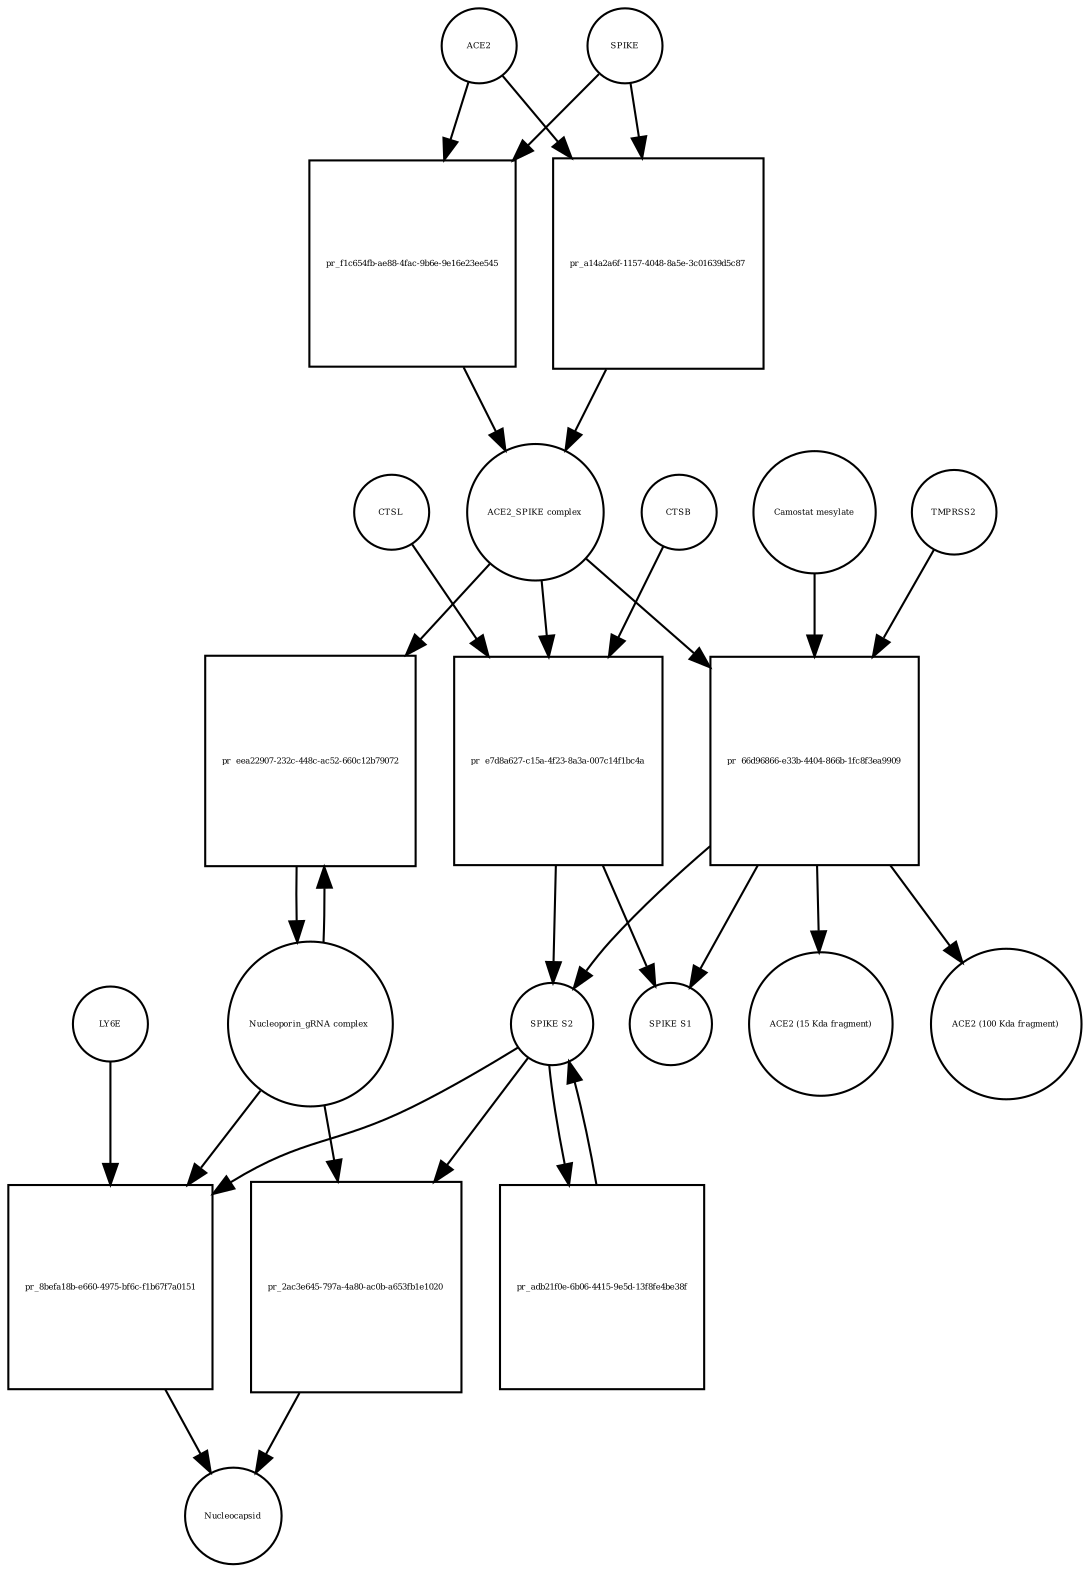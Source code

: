 strict digraph  {
ACE2 [annotation="", bipartite=0, cls=macromolecule, fontsize=4, label=ACE2, shape=circle];
"pr_f1c654fb-ae88-4fac-9b6e-9e16e23ee545" [annotation="", bipartite=1, cls=process, fontsize=4, label="pr_f1c654fb-ae88-4fac-9b6e-9e16e23ee545", shape=square];
"ACE2_SPIKE complex" [annotation="", bipartite=0, cls=complex, fontsize=4, label="ACE2_SPIKE complex", shape=circle];
SPIKE [annotation="", bipartite=0, cls="macromolecule multimer", fontsize=4, label=SPIKE, shape=circle];
"Nucleoporin_gRNA complex " [annotation="", bipartite=0, cls=complex, fontsize=4, label="Nucleoporin_gRNA complex ", shape=circle];
"pr_eea22907-232c-448c-ac52-660c12b79072" [annotation="", bipartite=1, cls=process, fontsize=4, label="pr_eea22907-232c-448c-ac52-660c12b79072", shape=square];
"pr_e7d8a627-c15a-4f23-8a3a-007c14f1bc4a" [annotation="", bipartite=1, cls=process, fontsize=4, label="pr_e7d8a627-c15a-4f23-8a3a-007c14f1bc4a", shape=square];
"SPIKE S2" [annotation="", bipartite=0, cls=macromolecule, fontsize=4, label="SPIKE S2", shape=circle];
CTSB [annotation="", bipartite=0, cls=macromolecule, fontsize=4, label=CTSB, shape=circle];
CTSL [annotation="", bipartite=0, cls=macromolecule, fontsize=4, label=CTSL, shape=circle];
"SPIKE S1" [annotation="", bipartite=0, cls=macromolecule, fontsize=4, label="SPIKE S1", shape=circle];
"pr_66d96866-e33b-4404-866b-1fc8f3ea9909" [annotation="", bipartite=1, cls=process, fontsize=4, label="pr_66d96866-e33b-4404-866b-1fc8f3ea9909", shape=square];
TMPRSS2 [annotation="", bipartite=0, cls=macromolecule, fontsize=4, label=TMPRSS2, shape=circle];
"Camostat mesylate" [annotation="urn_miriam_pubchem.compound_2536", bipartite=0, cls="simple chemical", fontsize=4, label="Camostat mesylate", shape=circle];
"ACE2 (15 Kda fragment)" [annotation="", bipartite=0, cls=macromolecule, fontsize=4, label="ACE2 (15 Kda fragment)", shape=circle];
"ACE2 (100 Kda fragment)" [annotation="", bipartite=0, cls=macromolecule, fontsize=4, label="ACE2 (100 Kda fragment)", shape=circle];
"pr_a14a2a6f-1157-4048-8a5e-3c01639d5c87" [annotation="", bipartite=1, cls=process, fontsize=4, label="pr_a14a2a6f-1157-4048-8a5e-3c01639d5c87", shape=square];
"pr_8befa18b-e660-4975-bf6c-f1b67f7a0151" [annotation="", bipartite=1, cls=process, fontsize=4, label="pr_8befa18b-e660-4975-bf6c-f1b67f7a0151", shape=square];
Nucleocapsid [annotation="", bipartite=0, cls=complex, fontsize=4, label=Nucleocapsid, shape=circle];
LY6E [annotation="", bipartite=0, cls=macromolecule, fontsize=4, label=LY6E, shape=circle];
"pr_adb21f0e-6b06-4415-9e5d-13f8fe4be38f" [annotation="", bipartite=1, cls=process, fontsize=4, label="pr_adb21f0e-6b06-4415-9e5d-13f8fe4be38f", shape=square];
"pr_2ac3e645-797a-4a80-ac0b-a653fb1e1020" [annotation="", bipartite=1, cls=process, fontsize=4, label="pr_2ac3e645-797a-4a80-ac0b-a653fb1e1020", shape=square];
ACE2 -> "pr_f1c654fb-ae88-4fac-9b6e-9e16e23ee545"  [annotation="", interaction_type=consumption];
ACE2 -> "pr_a14a2a6f-1157-4048-8a5e-3c01639d5c87"  [annotation="", interaction_type=consumption];
"pr_f1c654fb-ae88-4fac-9b6e-9e16e23ee545" -> "ACE2_SPIKE complex"  [annotation="", interaction_type=production];
"ACE2_SPIKE complex" -> "pr_eea22907-232c-448c-ac52-660c12b79072"  [annotation="urn_miriam_pubmed_32142651|urn_miriam_pubmed_32094589", interaction_type=stimulation];
"ACE2_SPIKE complex" -> "pr_e7d8a627-c15a-4f23-8a3a-007c14f1bc4a"  [annotation="", interaction_type=consumption];
"ACE2_SPIKE complex" -> "pr_66d96866-e33b-4404-866b-1fc8f3ea9909"  [annotation="", interaction_type=consumption];
SPIKE -> "pr_f1c654fb-ae88-4fac-9b6e-9e16e23ee545"  [annotation="", interaction_type=consumption];
SPIKE -> "pr_a14a2a6f-1157-4048-8a5e-3c01639d5c87"  [annotation="", interaction_type=consumption];
"Nucleoporin_gRNA complex " -> "pr_eea22907-232c-448c-ac52-660c12b79072"  [annotation="", interaction_type=consumption];
"Nucleoporin_gRNA complex " -> "pr_8befa18b-e660-4975-bf6c-f1b67f7a0151"  [annotation="", interaction_type=consumption];
"Nucleoporin_gRNA complex " -> "pr_2ac3e645-797a-4a80-ac0b-a653fb1e1020"  [annotation="", interaction_type=consumption];
"pr_eea22907-232c-448c-ac52-660c12b79072" -> "Nucleoporin_gRNA complex "  [annotation="", interaction_type=production];
"pr_e7d8a627-c15a-4f23-8a3a-007c14f1bc4a" -> "SPIKE S2"  [annotation="", interaction_type=production];
"pr_e7d8a627-c15a-4f23-8a3a-007c14f1bc4a" -> "SPIKE S1"  [annotation="", interaction_type=production];
"SPIKE S2" -> "pr_8befa18b-e660-4975-bf6c-f1b67f7a0151"  [annotation="urn_miriam_doi_10.1101%2F2020.03.05.979260|urn_miriam_doi_10.1101%2F2020.04.02.021469", interaction_type=stimulation];
"SPIKE S2" -> "pr_adb21f0e-6b06-4415-9e5d-13f8fe4be38f"  [annotation="", interaction_type=consumption];
"SPIKE S2" -> "pr_2ac3e645-797a-4a80-ac0b-a653fb1e1020"  [annotation="", interaction_type=stimulation];
CTSB -> "pr_e7d8a627-c15a-4f23-8a3a-007c14f1bc4a"  [annotation=urn_miriam_pubmed_32142651, interaction_type=catalysis];
CTSL -> "pr_e7d8a627-c15a-4f23-8a3a-007c14f1bc4a"  [annotation=urn_miriam_pubmed_32142651, interaction_type=catalysis];
"pr_66d96866-e33b-4404-866b-1fc8f3ea9909" -> "SPIKE S2"  [annotation="", interaction_type=production];
"pr_66d96866-e33b-4404-866b-1fc8f3ea9909" -> "SPIKE S1"  [annotation="", interaction_type=production];
"pr_66d96866-e33b-4404-866b-1fc8f3ea9909" -> "ACE2 (15 Kda fragment)"  [annotation="", interaction_type=production];
"pr_66d96866-e33b-4404-866b-1fc8f3ea9909" -> "ACE2 (100 Kda fragment)"  [annotation="", interaction_type=production];
TMPRSS2 -> "pr_66d96866-e33b-4404-866b-1fc8f3ea9909"  [annotation="urn_miriam_pubmed_32142651|urn_miriam_pubmed_32094589|urn_miriam_pubmed_24227843", interaction_type=catalysis];
"Camostat mesylate" -> "pr_66d96866-e33b-4404-866b-1fc8f3ea9909"  [annotation="urn_miriam_pubmed_32142651|urn_miriam_pubmed_32094589|urn_miriam_pubmed_24227843", interaction_type=inhibition];
"pr_a14a2a6f-1157-4048-8a5e-3c01639d5c87" -> "ACE2_SPIKE complex"  [annotation="", interaction_type=production];
"pr_8befa18b-e660-4975-bf6c-f1b67f7a0151" -> Nucleocapsid  [annotation="", interaction_type=production];
LY6E -> "pr_8befa18b-e660-4975-bf6c-f1b67f7a0151"  [annotation="urn_miriam_doi_10.1101%2F2020.03.05.979260|urn_miriam_doi_10.1101%2F2020.04.02.021469", interaction_type=inhibition];
"pr_adb21f0e-6b06-4415-9e5d-13f8fe4be38f" -> "SPIKE S2"  [annotation="", interaction_type=production];
"pr_2ac3e645-797a-4a80-ac0b-a653fb1e1020" -> Nucleocapsid  [annotation="", interaction_type=production];
}
